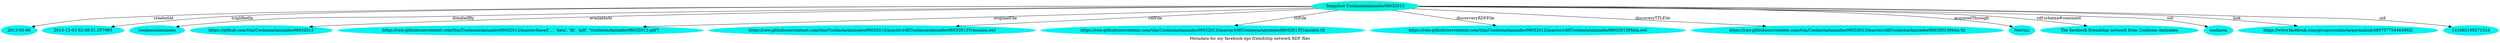 digraph  {
	graph [label="Metadata for my facebook ego friendship network RDF files"];
	node [label="\N"];
	"Snapshot CoolmeiaAmizades06032013"	 [color="#02F3DD",
		style=filled];
	15045	 [color="#02F3F1",
		label="2013-03-06",
		style=filled];
	"Snapshot CoolmeiaAmizades06032013" -> 15045	 [label=createdAt];
	15046	 [color="#02F3F1",
		label="2015-12-03 02:48:31.257993",
		style=filled];
	"Snapshot CoolmeiaAmizades06032013" -> 15046	 [label=triplifiedIn];
	15047	 [color="#02F3F1",
		label=CoolmeiaAmizades,
		style=filled];
	"Snapshot CoolmeiaAmizades06032013" -> 15047	 [label=donatedBy];
	15048	 [color="#02F3F1",
		label="https://github.com/ttm/CoolmeiaAmizades06032013",
		style=filled];
	"Snapshot CoolmeiaAmizades06032013" -> 15048	 [label=availableAt];
	15049	 [color="#02F3F1",
		label="https://raw.githubusercontent.com/ttm/CoolmeiaAmizades06032013/master/base/['..', 'data', 'fb', 'gdf', 'CoolmeiaAmizades06032013.gdf']",
		style=filled];
	"Snapshot CoolmeiaAmizades06032013" -> 15049	 [label=originalFile];
	15050	 [color="#02F3F1",
		label="https://raw.githubusercontent.com/ttm/CoolmeiaAmizades06032013/master/rdf/CoolmeiaAmizades06032013Translate.owl",
		style=filled];
	"Snapshot CoolmeiaAmizades06032013" -> 15050	 [label=rdfFile];
	15051	 [color="#02F3F1",
		label="https://raw.githubusercontent.com/ttm/CoolmeiaAmizades06032013/master/rdf/CoolmeiaAmizades06032013Translate.ttl",
		style=filled];
	"Snapshot CoolmeiaAmizades06032013" -> 15051	 [label=ttlFile];
	15052	 [color="#02F3F1",
		label="https://raw.githubusercontent.com/ttm/CoolmeiaAmizades06032013/master/rdf/CoolmeiaAmizades06032013Meta.owl",
		style=filled];
	"Snapshot CoolmeiaAmizades06032013" -> 15052	 [label=discorveryRDFFile];
	15053	 [color="#02F3F1",
		label="https://raw.githubusercontent.com/ttm/CoolmeiaAmizades06032013/master/rdf/CoolmeiaAmizades06032013Meta.ttl",
		style=filled];
	"Snapshot CoolmeiaAmizades06032013" -> 15053	 [label=discoveryTTLFile];
	15054	 [color="#02F3F1",
		label=Netvizz,
		style=filled];
	"Snapshot CoolmeiaAmizades06032013" -> 15054	 [label=acquiredThrough];
	15055	 [color="#02F3F1",
		label="The facebook friendship network from Coolmeia Amizades",
		style=filled];
	"Snapshot CoolmeiaAmizades06032013" -> 15055	 [label="rdf-schema#comment"];
	15056	 [color="#02F3F1",
		label=coolmeia,
		style=filled];
	"Snapshot CoolmeiaAmizades06032013" -> 15056	 [label=sid];
	15057	 [color="#02F3F1",
		label="https://www.facebook.com/groups/coolmeia/permalink/489757754464962/",
		style=filled];
	"Snapshot CoolmeiaAmizades06032013" -> 15057	 [label=link];
	15058	 [color="#02F3F1",
		label=141692169271524,
		style=filled];
	"Snapshot CoolmeiaAmizades06032013" -> 15058	 [label=uid];
}
